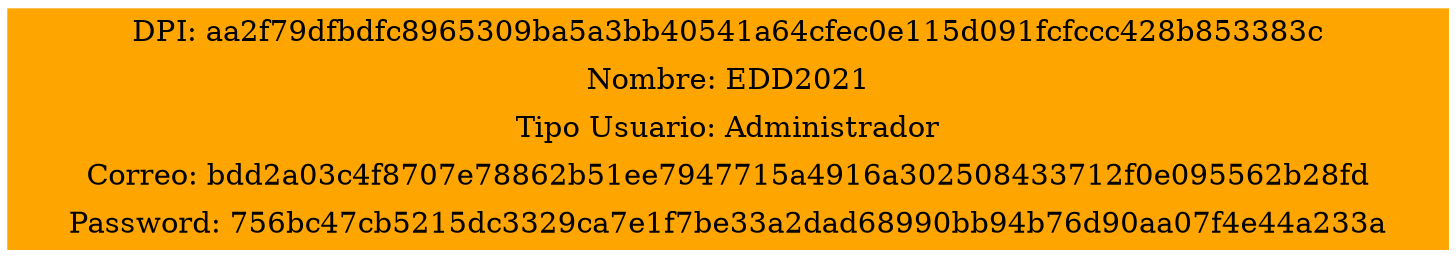 digraph G{ 
node[shape=record] 
node0xc00013ac00 [style = filled color="orange" label="<f0>|{DPI: aa2f79dfbdfc8965309ba5a3bb40541a64cfec0e115d091fcfccc428b853383c|Nombre: EDD2021|Tipo Usuario: Administrador|Correo: bdd2a03c4f8707e78862b51ee7947715a4916a302508433712f0e095562b28fd|Password: 756bc47cb5215dc3329ca7e1f7be33a2dad68990bb94b76d90aa07f4e44a233a}|<f2>"] 
}